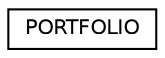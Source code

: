 digraph "Graphical Class Hierarchy"
{
 // LATEX_PDF_SIZE
  edge [fontname="Helvetica",fontsize="10",labelfontname="Helvetica",labelfontsize="10"];
  node [fontname="Helvetica",fontsize="10",shape=record];
  rankdir="LR";
  Node0 [label="PORTFOLIO",height=0.2,width=0.4,color="black", fillcolor="white", style="filled",URL="$classquanTest_1_1portfolio_1_1PORTFOLIO.html",tooltip=" "];
}
